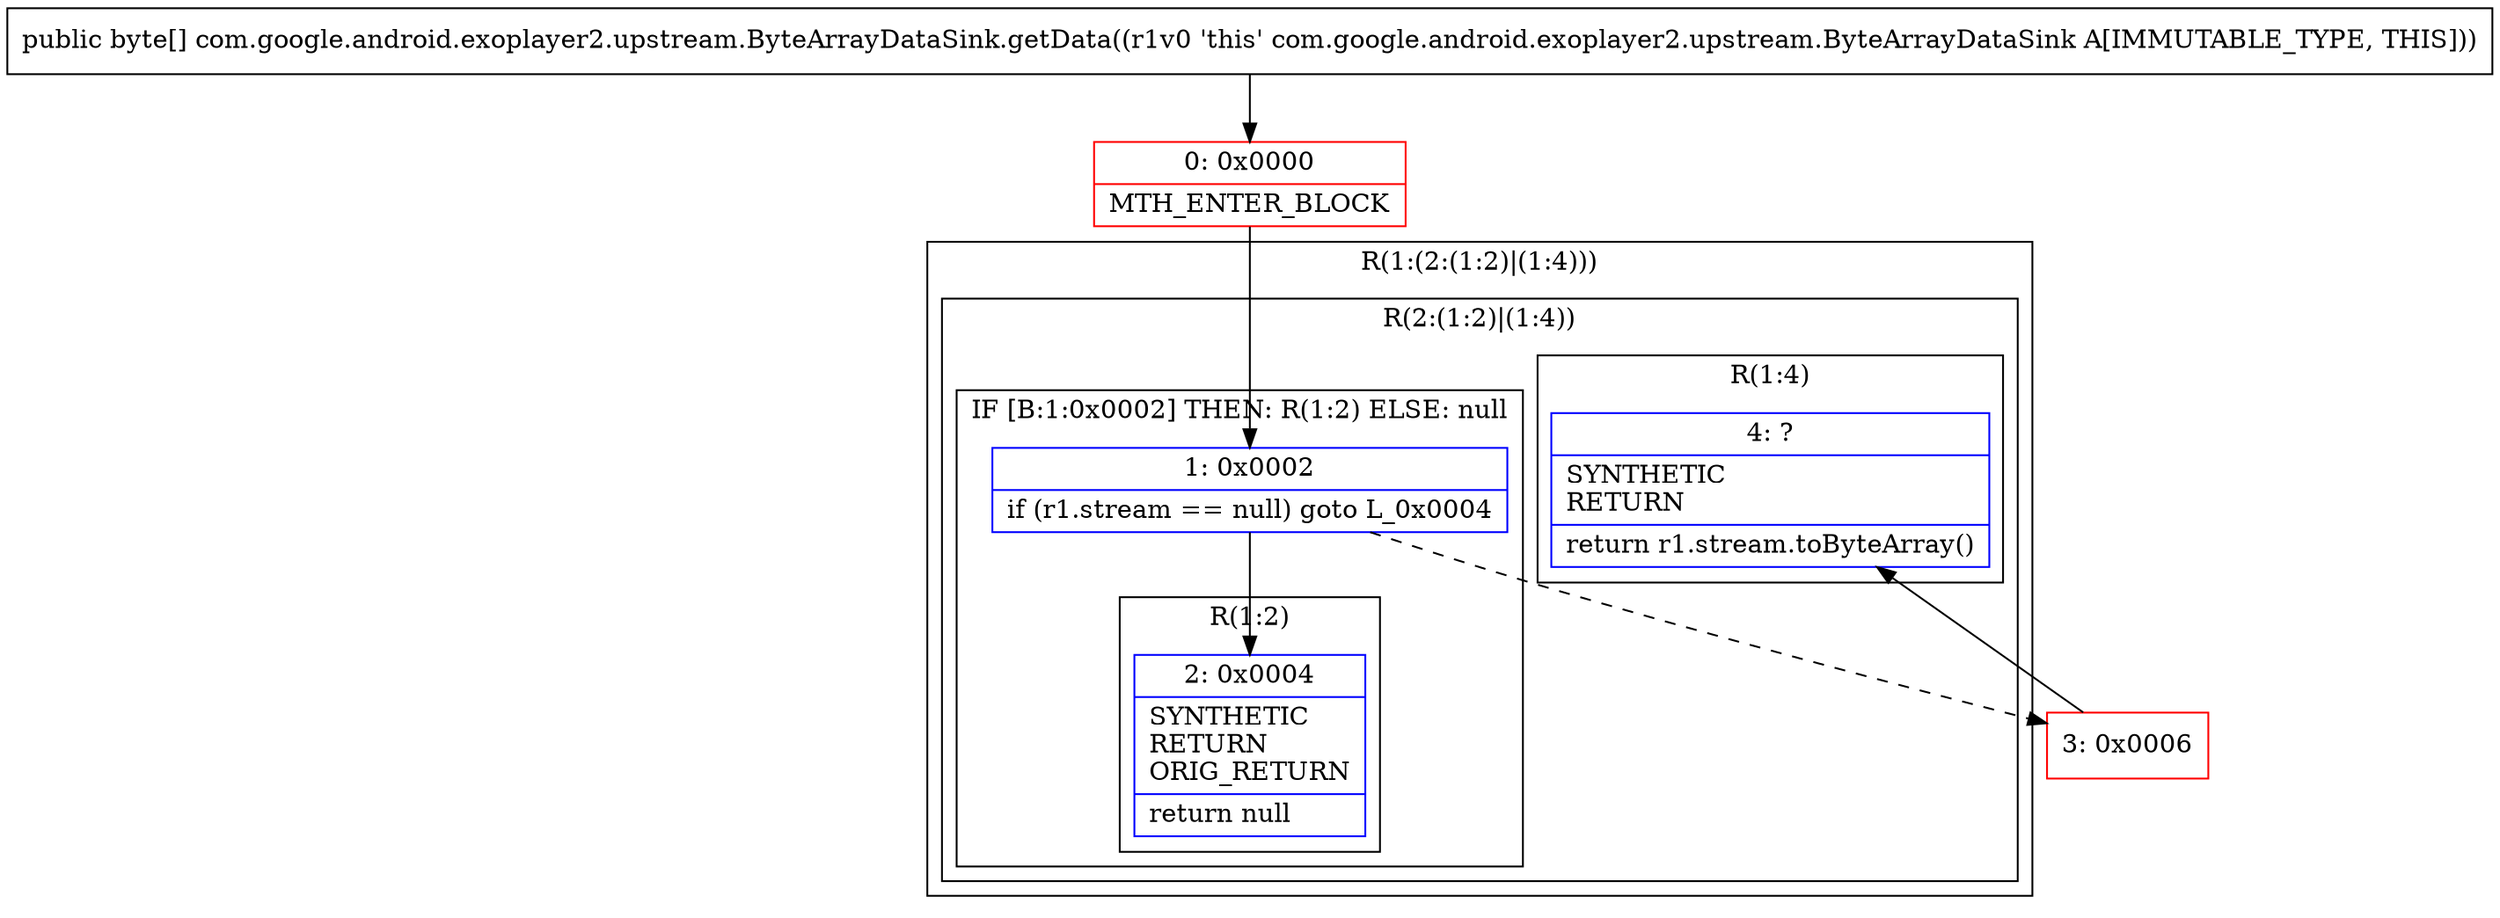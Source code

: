 digraph "CFG forcom.google.android.exoplayer2.upstream.ByteArrayDataSink.getData()[B" {
subgraph cluster_Region_1183525840 {
label = "R(1:(2:(1:2)|(1:4)))";
node [shape=record,color=blue];
subgraph cluster_Region_294848224 {
label = "R(2:(1:2)|(1:4))";
node [shape=record,color=blue];
subgraph cluster_IfRegion_1554509169 {
label = "IF [B:1:0x0002] THEN: R(1:2) ELSE: null";
node [shape=record,color=blue];
Node_1 [shape=record,label="{1\:\ 0x0002|if (r1.stream == null) goto L_0x0004\l}"];
subgraph cluster_Region_1046461787 {
label = "R(1:2)";
node [shape=record,color=blue];
Node_2 [shape=record,label="{2\:\ 0x0004|SYNTHETIC\lRETURN\lORIG_RETURN\l|return null\l}"];
}
}
subgraph cluster_Region_555074795 {
label = "R(1:4)";
node [shape=record,color=blue];
Node_4 [shape=record,label="{4\:\ ?|SYNTHETIC\lRETURN\l|return r1.stream.toByteArray()\l}"];
}
}
}
Node_0 [shape=record,color=red,label="{0\:\ 0x0000|MTH_ENTER_BLOCK\l}"];
Node_3 [shape=record,color=red,label="{3\:\ 0x0006}"];
MethodNode[shape=record,label="{public byte[] com.google.android.exoplayer2.upstream.ByteArrayDataSink.getData((r1v0 'this' com.google.android.exoplayer2.upstream.ByteArrayDataSink A[IMMUTABLE_TYPE, THIS])) }"];
MethodNode -> Node_0;
Node_1 -> Node_2;
Node_1 -> Node_3[style=dashed];
Node_0 -> Node_1;
Node_3 -> Node_4;
}

